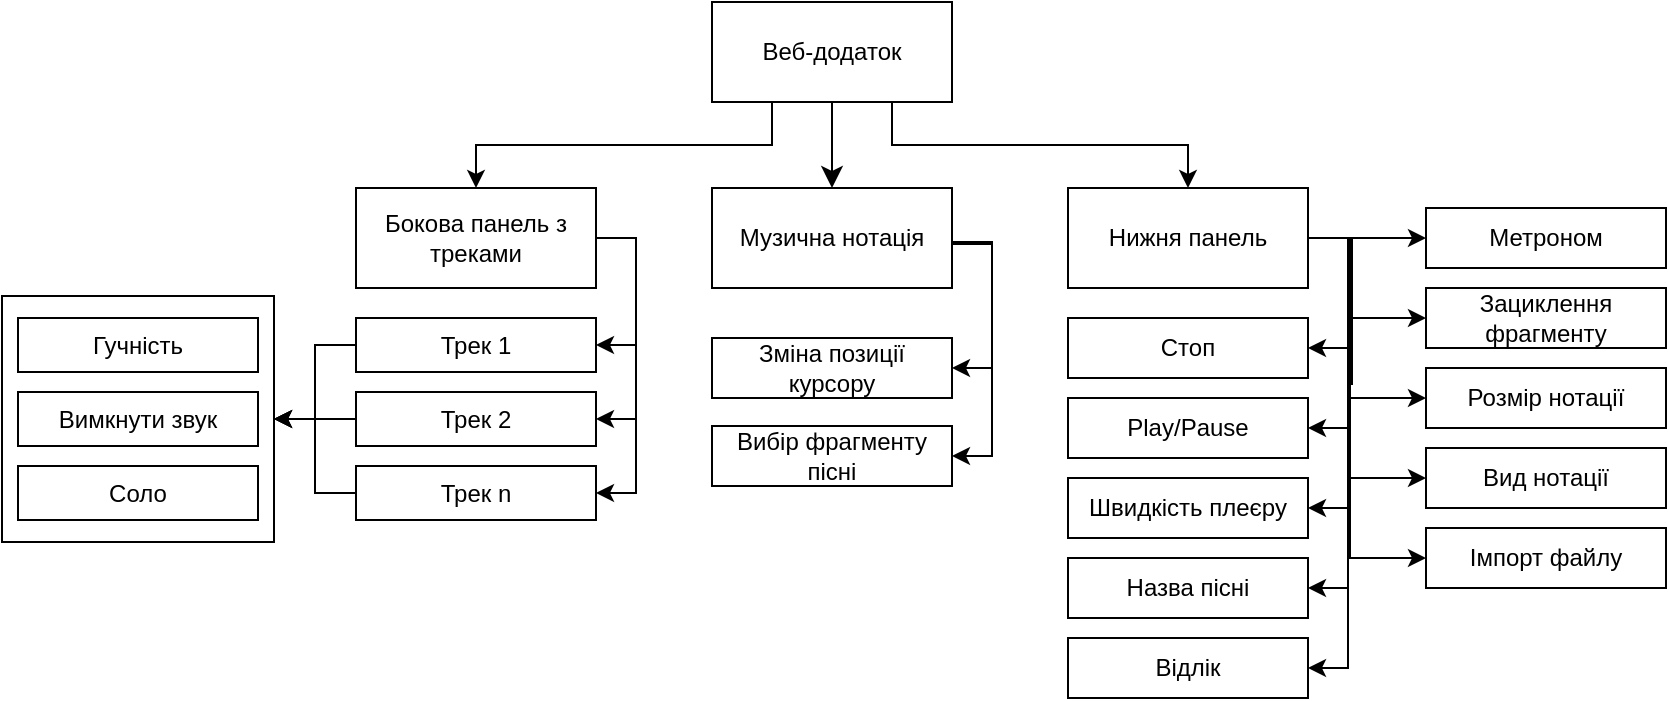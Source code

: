 <mxfile version="24.2.0" type="github">
  <diagram name="Page-1" id="rBbyUFg14Vklbam004l9">
    <mxGraphModel dx="1389" dy="527" grid="0" gridSize="10" guides="1" tooltips="1" connect="1" arrows="1" fold="1" page="0" pageScale="1" pageWidth="850" pageHeight="1100" math="0" shadow="0">
      <root>
        <mxCell id="0" />
        <mxCell id="1" parent="0" />
        <mxCell id="UoxIEsNDT_erJ6ihOWLR-23" value="" style="rounded=0;whiteSpace=wrap;html=1;" vertex="1" parent="1">
          <mxGeometry x="-215" y="317" width="136" height="123" as="geometry" />
        </mxCell>
        <mxCell id="sJqRduYRJuIplfR8ntnb-4" style="edgeStyle=none;curved=1;rounded=0;orthogonalLoop=1;jettySize=auto;html=1;entryX=0.5;entryY=0;entryDx=0;entryDy=0;fontSize=12;startSize=8;endSize=8;" parent="1" source="sJqRduYRJuIplfR8ntnb-1" target="sJqRduYRJuIplfR8ntnb-3" edge="1">
          <mxGeometry relative="1" as="geometry" />
        </mxCell>
        <mxCell id="UoxIEsNDT_erJ6ihOWLR-2" style="edgeStyle=orthogonalEdgeStyle;rounded=0;orthogonalLoop=1;jettySize=auto;html=1;exitX=0.25;exitY=1;exitDx=0;exitDy=0;entryX=0.5;entryY=0;entryDx=0;entryDy=0;" edge="1" parent="1" source="sJqRduYRJuIplfR8ntnb-1" target="sJqRduYRJuIplfR8ntnb-5">
          <mxGeometry relative="1" as="geometry" />
        </mxCell>
        <mxCell id="UoxIEsNDT_erJ6ihOWLR-3" style="edgeStyle=orthogonalEdgeStyle;rounded=0;orthogonalLoop=1;jettySize=auto;html=1;exitX=0.75;exitY=1;exitDx=0;exitDy=0;entryX=0.5;entryY=0;entryDx=0;entryDy=0;" edge="1" parent="1" source="sJqRduYRJuIplfR8ntnb-1" target="sJqRduYRJuIplfR8ntnb-6">
          <mxGeometry relative="1" as="geometry" />
        </mxCell>
        <mxCell id="sJqRduYRJuIplfR8ntnb-1" value="Веб-додаток" style="rounded=0;whiteSpace=wrap;html=1;" parent="1" vertex="1">
          <mxGeometry x="140" y="170" width="120" height="50" as="geometry" />
        </mxCell>
        <mxCell id="UoxIEsNDT_erJ6ihOWLR-56" style="edgeStyle=orthogonalEdgeStyle;rounded=0;orthogonalLoop=1;jettySize=auto;html=1;entryX=1;entryY=0.5;entryDx=0;entryDy=0;" edge="1" parent="1" source="sJqRduYRJuIplfR8ntnb-3" target="UoxIEsNDT_erJ6ihOWLR-55">
          <mxGeometry relative="1" as="geometry">
            <Array as="points">
              <mxPoint x="280" y="290" />
              <mxPoint x="280" y="353" />
            </Array>
          </mxGeometry>
        </mxCell>
        <mxCell id="UoxIEsNDT_erJ6ihOWLR-58" style="edgeStyle=orthogonalEdgeStyle;rounded=0;orthogonalLoop=1;jettySize=auto;html=1;entryX=1;entryY=0.5;entryDx=0;entryDy=0;" edge="1" parent="1" source="sJqRduYRJuIplfR8ntnb-3" target="UoxIEsNDT_erJ6ihOWLR-57">
          <mxGeometry relative="1" as="geometry">
            <Array as="points">
              <mxPoint x="280" y="291" />
              <mxPoint x="280" y="397" />
            </Array>
          </mxGeometry>
        </mxCell>
        <mxCell id="sJqRduYRJuIplfR8ntnb-3" value="Музична нотація" style="rounded=0;whiteSpace=wrap;html=1;" parent="1" vertex="1">
          <mxGeometry x="140" y="263" width="120" height="50" as="geometry" />
        </mxCell>
        <mxCell id="UoxIEsNDT_erJ6ihOWLR-9" style="edgeStyle=orthogonalEdgeStyle;rounded=0;orthogonalLoop=1;jettySize=auto;html=1;exitX=1;exitY=0.5;exitDx=0;exitDy=0;entryX=1;entryY=0.5;entryDx=0;entryDy=0;" edge="1" parent="1" source="sJqRduYRJuIplfR8ntnb-5" target="sJqRduYRJuIplfR8ntnb-9">
          <mxGeometry relative="1" as="geometry" />
        </mxCell>
        <mxCell id="UoxIEsNDT_erJ6ihOWLR-14" style="edgeStyle=orthogonalEdgeStyle;rounded=0;orthogonalLoop=1;jettySize=auto;html=1;exitX=1;exitY=0.5;exitDx=0;exitDy=0;entryX=1;entryY=0.5;entryDx=0;entryDy=0;" edge="1" parent="1" source="sJqRduYRJuIplfR8ntnb-5" target="UoxIEsNDT_erJ6ihOWLR-12">
          <mxGeometry relative="1" as="geometry" />
        </mxCell>
        <mxCell id="UoxIEsNDT_erJ6ihOWLR-15" style="edgeStyle=orthogonalEdgeStyle;rounded=0;orthogonalLoop=1;jettySize=auto;html=1;exitX=1;exitY=0.5;exitDx=0;exitDy=0;entryX=1;entryY=0.5;entryDx=0;entryDy=0;" edge="1" parent="1" source="sJqRduYRJuIplfR8ntnb-5" target="UoxIEsNDT_erJ6ihOWLR-13">
          <mxGeometry relative="1" as="geometry" />
        </mxCell>
        <mxCell id="sJqRduYRJuIplfR8ntnb-5" value="Бокова панель з треками" style="rounded=0;whiteSpace=wrap;html=1;" parent="1" vertex="1">
          <mxGeometry x="-38" y="263" width="120" height="50" as="geometry" />
        </mxCell>
        <mxCell id="UoxIEsNDT_erJ6ihOWLR-70" style="edgeStyle=orthogonalEdgeStyle;rounded=0;orthogonalLoop=1;jettySize=auto;html=1;entryX=1;entryY=0.5;entryDx=0;entryDy=0;" edge="1" parent="1" source="sJqRduYRJuIplfR8ntnb-6" target="UoxIEsNDT_erJ6ihOWLR-59">
          <mxGeometry relative="1" as="geometry">
            <Array as="points">
              <mxPoint x="459" y="288" />
              <mxPoint x="459" y="333" />
              <mxPoint x="458" y="333" />
              <mxPoint x="458" y="343" />
            </Array>
          </mxGeometry>
        </mxCell>
        <mxCell id="UoxIEsNDT_erJ6ihOWLR-71" style="edgeStyle=orthogonalEdgeStyle;rounded=0;orthogonalLoop=1;jettySize=auto;html=1;entryX=1;entryY=0.5;entryDx=0;entryDy=0;" edge="1" parent="1" source="sJqRduYRJuIplfR8ntnb-6" target="UoxIEsNDT_erJ6ihOWLR-60">
          <mxGeometry relative="1" as="geometry">
            <Array as="points">
              <mxPoint x="460" y="288" />
              <mxPoint x="460" y="341" />
              <mxPoint x="458" y="341" />
              <mxPoint x="458" y="383" />
            </Array>
          </mxGeometry>
        </mxCell>
        <mxCell id="UoxIEsNDT_erJ6ihOWLR-72" style="edgeStyle=orthogonalEdgeStyle;rounded=0;orthogonalLoop=1;jettySize=auto;html=1;entryX=1;entryY=0.5;entryDx=0;entryDy=0;" edge="1" parent="1" source="sJqRduYRJuIplfR8ntnb-6" target="UoxIEsNDT_erJ6ihOWLR-61">
          <mxGeometry relative="1" as="geometry">
            <Array as="points">
              <mxPoint x="460" y="288" />
              <mxPoint x="460" y="361" />
              <mxPoint x="458" y="361" />
              <mxPoint x="458" y="423" />
            </Array>
          </mxGeometry>
        </mxCell>
        <mxCell id="UoxIEsNDT_erJ6ihOWLR-73" style="edgeStyle=orthogonalEdgeStyle;rounded=0;orthogonalLoop=1;jettySize=auto;html=1;entryX=1;entryY=0.5;entryDx=0;entryDy=0;" edge="1" parent="1" source="sJqRduYRJuIplfR8ntnb-6" target="UoxIEsNDT_erJ6ihOWLR-62">
          <mxGeometry relative="1" as="geometry">
            <Array as="points">
              <mxPoint x="458" y="288" />
              <mxPoint x="458" y="463" />
            </Array>
          </mxGeometry>
        </mxCell>
        <mxCell id="UoxIEsNDT_erJ6ihOWLR-74" style="edgeStyle=orthogonalEdgeStyle;rounded=0;orthogonalLoop=1;jettySize=auto;html=1;entryX=1;entryY=0.5;entryDx=0;entryDy=0;" edge="1" parent="1" source="sJqRduYRJuIplfR8ntnb-6" target="UoxIEsNDT_erJ6ihOWLR-63">
          <mxGeometry relative="1" as="geometry">
            <Array as="points">
              <mxPoint x="459" y="288" />
              <mxPoint x="459" y="401" />
              <mxPoint x="458" y="401" />
              <mxPoint x="458" y="503" />
            </Array>
          </mxGeometry>
        </mxCell>
        <mxCell id="UoxIEsNDT_erJ6ihOWLR-75" style="edgeStyle=orthogonalEdgeStyle;rounded=0;orthogonalLoop=1;jettySize=auto;html=1;entryX=0;entryY=0.5;entryDx=0;entryDy=0;" edge="1" parent="1" source="sJqRduYRJuIplfR8ntnb-6" target="UoxIEsNDT_erJ6ihOWLR-65">
          <mxGeometry relative="1" as="geometry" />
        </mxCell>
        <mxCell id="UoxIEsNDT_erJ6ihOWLR-76" style="edgeStyle=orthogonalEdgeStyle;rounded=0;orthogonalLoop=1;jettySize=auto;html=1;entryX=0;entryY=0.5;entryDx=0;entryDy=0;" edge="1" parent="1" source="sJqRduYRJuIplfR8ntnb-6" target="UoxIEsNDT_erJ6ihOWLR-66">
          <mxGeometry relative="1" as="geometry">
            <Array as="points">
              <mxPoint x="459" y="288" />
              <mxPoint x="459" y="328" />
            </Array>
          </mxGeometry>
        </mxCell>
        <mxCell id="UoxIEsNDT_erJ6ihOWLR-77" style="edgeStyle=orthogonalEdgeStyle;rounded=0;orthogonalLoop=1;jettySize=auto;html=1;entryX=0;entryY=0.5;entryDx=0;entryDy=0;" edge="1" parent="1" source="sJqRduYRJuIplfR8ntnb-6" target="UoxIEsNDT_erJ6ihOWLR-67">
          <mxGeometry relative="1" as="geometry">
            <Array as="points">
              <mxPoint x="459" y="288" />
              <mxPoint x="459" y="368" />
            </Array>
          </mxGeometry>
        </mxCell>
        <mxCell id="UoxIEsNDT_erJ6ihOWLR-78" style="edgeStyle=orthogonalEdgeStyle;rounded=0;orthogonalLoop=1;jettySize=auto;html=1;entryX=0;entryY=0.5;entryDx=0;entryDy=0;" edge="1" parent="1" source="sJqRduYRJuIplfR8ntnb-6" target="UoxIEsNDT_erJ6ihOWLR-68">
          <mxGeometry relative="1" as="geometry">
            <Array as="points">
              <mxPoint x="458" y="288" />
              <mxPoint x="458" y="408" />
            </Array>
          </mxGeometry>
        </mxCell>
        <mxCell id="UoxIEsNDT_erJ6ihOWLR-79" style="edgeStyle=orthogonalEdgeStyle;rounded=0;orthogonalLoop=1;jettySize=auto;html=1;entryX=0;entryY=0.5;entryDx=0;entryDy=0;" edge="1" parent="1" source="sJqRduYRJuIplfR8ntnb-6" target="UoxIEsNDT_erJ6ihOWLR-69">
          <mxGeometry relative="1" as="geometry">
            <Array as="points">
              <mxPoint x="459" y="288" />
              <mxPoint x="459" y="448" />
            </Array>
          </mxGeometry>
        </mxCell>
        <mxCell id="sJqRduYRJuIplfR8ntnb-6" value="&lt;div&gt;Нижня панель&lt;/div&gt;" style="rounded=0;whiteSpace=wrap;html=1;" parent="1" vertex="1">
          <mxGeometry x="318" y="263" width="120" height="50" as="geometry" />
        </mxCell>
        <mxCell id="UoxIEsNDT_erJ6ihOWLR-24" style="edgeStyle=orthogonalEdgeStyle;rounded=0;orthogonalLoop=1;jettySize=auto;html=1;entryX=1;entryY=0.5;entryDx=0;entryDy=0;" edge="1" parent="1" source="sJqRduYRJuIplfR8ntnb-9" target="UoxIEsNDT_erJ6ihOWLR-23">
          <mxGeometry relative="1" as="geometry" />
        </mxCell>
        <mxCell id="sJqRduYRJuIplfR8ntnb-9" value="Трек 1" style="rounded=0;whiteSpace=wrap;html=1;" parent="1" vertex="1">
          <mxGeometry x="-38" y="328" width="120" height="27" as="geometry" />
        </mxCell>
        <mxCell id="UoxIEsNDT_erJ6ihOWLR-25" style="edgeStyle=orthogonalEdgeStyle;rounded=0;orthogonalLoop=1;jettySize=auto;html=1;entryX=1;entryY=0.5;entryDx=0;entryDy=0;" edge="1" parent="1" source="UoxIEsNDT_erJ6ihOWLR-12" target="UoxIEsNDT_erJ6ihOWLR-23">
          <mxGeometry relative="1" as="geometry" />
        </mxCell>
        <mxCell id="UoxIEsNDT_erJ6ihOWLR-12" value="Трек 2" style="rounded=0;whiteSpace=wrap;html=1;" vertex="1" parent="1">
          <mxGeometry x="-38" y="365" width="120" height="27" as="geometry" />
        </mxCell>
        <mxCell id="UoxIEsNDT_erJ6ihOWLR-26" style="edgeStyle=orthogonalEdgeStyle;rounded=0;orthogonalLoop=1;jettySize=auto;html=1;entryX=1;entryY=0.5;entryDx=0;entryDy=0;" edge="1" parent="1" source="UoxIEsNDT_erJ6ihOWLR-13" target="UoxIEsNDT_erJ6ihOWLR-23">
          <mxGeometry relative="1" as="geometry" />
        </mxCell>
        <mxCell id="UoxIEsNDT_erJ6ihOWLR-13" value="Трек n" style="rounded=0;whiteSpace=wrap;html=1;" vertex="1" parent="1">
          <mxGeometry x="-38" y="402" width="120" height="27" as="geometry" />
        </mxCell>
        <mxCell id="UoxIEsNDT_erJ6ihOWLR-16" value="Гучність" style="rounded=0;whiteSpace=wrap;html=1;" vertex="1" parent="1">
          <mxGeometry x="-207" y="328" width="120" height="27" as="geometry" />
        </mxCell>
        <mxCell id="UoxIEsNDT_erJ6ihOWLR-17" value="Вимкнути звук" style="rounded=0;whiteSpace=wrap;html=1;" vertex="1" parent="1">
          <mxGeometry x="-207" y="365" width="120" height="27" as="geometry" />
        </mxCell>
        <mxCell id="UoxIEsNDT_erJ6ihOWLR-18" value="Соло" style="rounded=0;whiteSpace=wrap;html=1;" vertex="1" parent="1">
          <mxGeometry x="-207" y="402" width="120" height="27" as="geometry" />
        </mxCell>
        <mxCell id="UoxIEsNDT_erJ6ihOWLR-45" style="edgeStyle=orthogonalEdgeStyle;rounded=0;orthogonalLoop=1;jettySize=auto;html=1;exitX=0.5;exitY=1;exitDx=0;exitDy=0;" edge="1" parent="1">
          <mxGeometry relative="1" as="geometry">
            <mxPoint x="200" y="373" as="sourcePoint" />
            <mxPoint x="200" y="373" as="targetPoint" />
          </mxGeometry>
        </mxCell>
        <mxCell id="UoxIEsNDT_erJ6ihOWLR-55" value="Зміна позиції курсору" style="rounded=0;whiteSpace=wrap;html=1;" vertex="1" parent="1">
          <mxGeometry x="140" y="338" width="120" height="30" as="geometry" />
        </mxCell>
        <mxCell id="UoxIEsNDT_erJ6ihOWLR-57" value="Вибір фрагменту пісні" style="rounded=0;whiteSpace=wrap;html=1;" vertex="1" parent="1">
          <mxGeometry x="140" y="382" width="120" height="30" as="geometry" />
        </mxCell>
        <mxCell id="UoxIEsNDT_erJ6ihOWLR-59" value="Стоп" style="rounded=0;whiteSpace=wrap;html=1;" vertex="1" parent="1">
          <mxGeometry x="318" y="328" width="120" height="30" as="geometry" />
        </mxCell>
        <mxCell id="UoxIEsNDT_erJ6ihOWLR-60" value="Play/Pause" style="rounded=0;whiteSpace=wrap;html=1;" vertex="1" parent="1">
          <mxGeometry x="318" y="368" width="120" height="30" as="geometry" />
        </mxCell>
        <mxCell id="UoxIEsNDT_erJ6ihOWLR-61" value="Швидкість плеєру" style="rounded=0;whiteSpace=wrap;html=1;" vertex="1" parent="1">
          <mxGeometry x="318" y="408" width="120" height="30" as="geometry" />
        </mxCell>
        <mxCell id="UoxIEsNDT_erJ6ihOWLR-62" value="Назва пісні" style="rounded=0;whiteSpace=wrap;html=1;" vertex="1" parent="1">
          <mxGeometry x="318" y="448" width="120" height="30" as="geometry" />
        </mxCell>
        <mxCell id="UoxIEsNDT_erJ6ihOWLR-63" value="Відлік" style="rounded=0;whiteSpace=wrap;html=1;" vertex="1" parent="1">
          <mxGeometry x="318" y="488" width="120" height="30" as="geometry" />
        </mxCell>
        <mxCell id="UoxIEsNDT_erJ6ihOWLR-65" value="Метроном" style="rounded=0;whiteSpace=wrap;html=1;" vertex="1" parent="1">
          <mxGeometry x="497" y="273" width="120" height="30" as="geometry" />
        </mxCell>
        <mxCell id="UoxIEsNDT_erJ6ihOWLR-66" value="Зациклення фрагменту" style="rounded=0;whiteSpace=wrap;html=1;" vertex="1" parent="1">
          <mxGeometry x="497" y="313" width="120" height="30" as="geometry" />
        </mxCell>
        <mxCell id="UoxIEsNDT_erJ6ihOWLR-67" value="Розмір нотації" style="rounded=0;whiteSpace=wrap;html=1;" vertex="1" parent="1">
          <mxGeometry x="497" y="353" width="120" height="30" as="geometry" />
        </mxCell>
        <mxCell id="UoxIEsNDT_erJ6ihOWLR-68" value="Вид нотації" style="rounded=0;whiteSpace=wrap;html=1;" vertex="1" parent="1">
          <mxGeometry x="497" y="393" width="120" height="30" as="geometry" />
        </mxCell>
        <mxCell id="UoxIEsNDT_erJ6ihOWLR-69" value="Імпорт файлу" style="rounded=0;whiteSpace=wrap;html=1;" vertex="1" parent="1">
          <mxGeometry x="497" y="433" width="120" height="30" as="geometry" />
        </mxCell>
      </root>
    </mxGraphModel>
  </diagram>
</mxfile>
